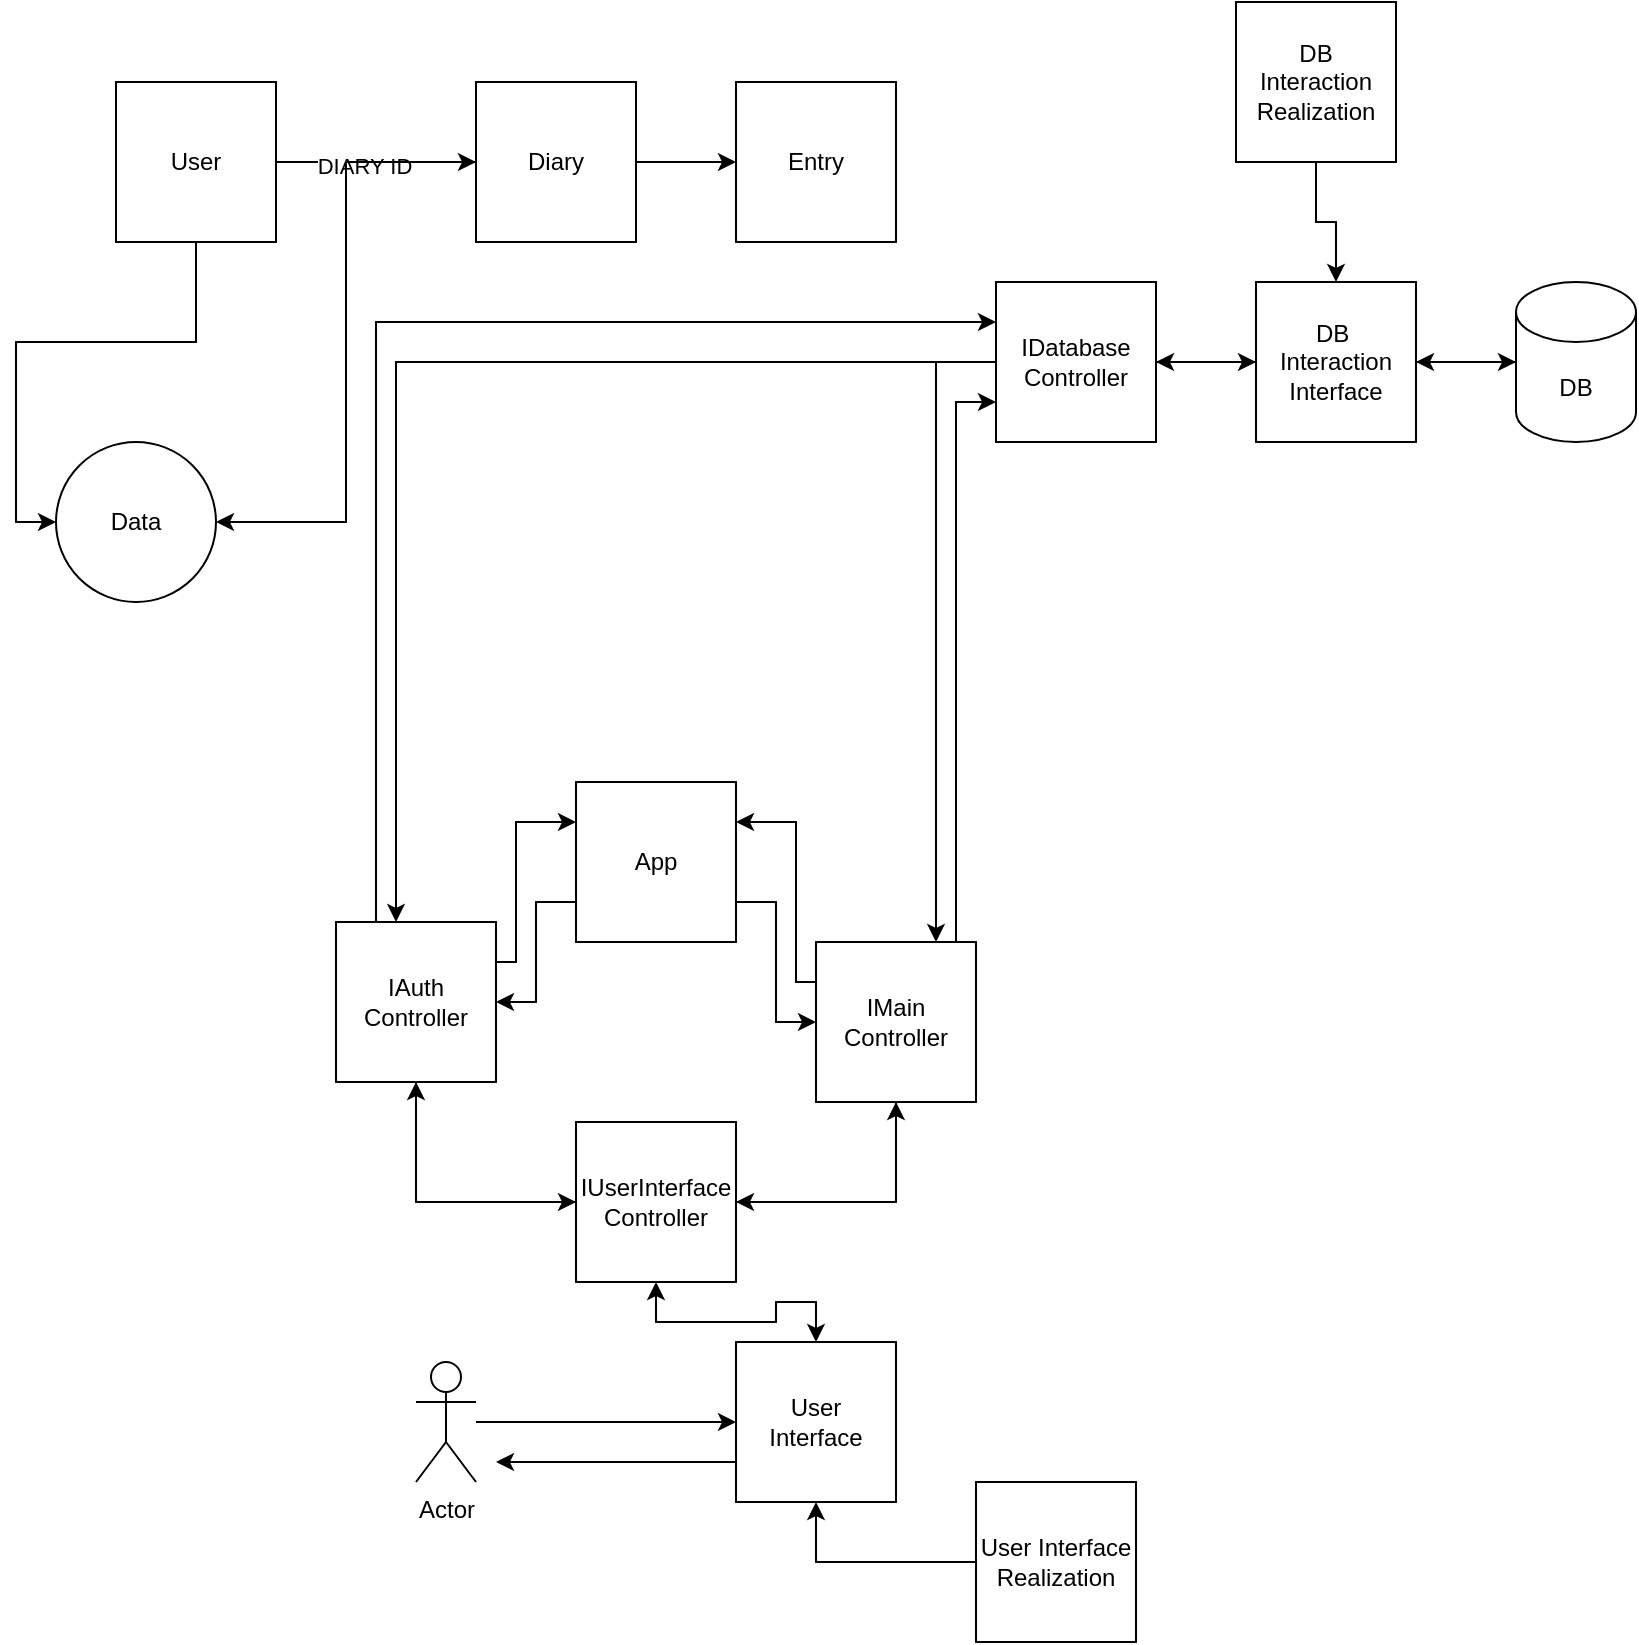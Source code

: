 <mxfile version="26.2.15" pages="5">
  <diagram name="Страница — 1" id="z1r6vRP1j930XpXoO6Ej">
    <mxGraphModel dx="1600" dy="503" grid="1" gridSize="10" guides="1" tooltips="1" connect="1" arrows="1" fold="1" page="1" pageScale="1" pageWidth="827" pageHeight="1169" background="none" math="0" shadow="0">
      <root>
        <mxCell id="0" />
        <mxCell id="1" parent="0" />
        <mxCell id="lSE5mExSeNMDl4p-Yw-g-20" style="edgeStyle=orthogonalEdgeStyle;rounded=0;orthogonalLoop=1;jettySize=auto;html=1;exitX=1;exitY=0.5;exitDx=0;exitDy=0;entryX=0;entryY=0.5;entryDx=0;entryDy=0;" parent="1" source="zYIsdH4syQYcVRtJxL93-1" target="lSE5mExSeNMDl4p-Yw-g-1" edge="1">
          <mxGeometry relative="1" as="geometry" />
        </mxCell>
        <mxCell id="lSE5mExSeNMDl4p-Yw-g-21" value="DIARY ID" style="edgeLabel;html=1;align=center;verticalAlign=middle;resizable=0;points=[];" parent="lSE5mExSeNMDl4p-Yw-g-20" vertex="1" connectable="0">
          <mxGeometry x="-0.13" y="-1" relative="1" as="geometry">
            <mxPoint y="1" as="offset" />
          </mxGeometry>
        </mxCell>
        <mxCell id="lSE5mExSeNMDl4p-Yw-g-24" style="edgeStyle=orthogonalEdgeStyle;rounded=0;orthogonalLoop=1;jettySize=auto;html=1;entryX=0;entryY=0.5;entryDx=0;entryDy=0;exitX=0.5;exitY=1;exitDx=0;exitDy=0;" parent="1" source="zYIsdH4syQYcVRtJxL93-1" target="lSE5mExSeNMDl4p-Yw-g-22" edge="1">
          <mxGeometry relative="1" as="geometry">
            <mxPoint x="100" y="130" as="sourcePoint" />
          </mxGeometry>
        </mxCell>
        <mxCell id="zYIsdH4syQYcVRtJxL93-1" value="User" style="whiteSpace=wrap;html=1;aspect=fixed;" parent="1" vertex="1">
          <mxGeometry x="40" y="40" width="80" height="80" as="geometry" />
        </mxCell>
        <mxCell id="lSE5mExSeNMDl4p-Yw-g-4" style="edgeStyle=orthogonalEdgeStyle;rounded=0;orthogonalLoop=1;jettySize=auto;html=1;entryX=0;entryY=0.5;entryDx=0;entryDy=0;" parent="1" source="lSE5mExSeNMDl4p-Yw-g-1" target="lSE5mExSeNMDl4p-Yw-g-2" edge="1">
          <mxGeometry relative="1" as="geometry" />
        </mxCell>
        <mxCell id="lSE5mExSeNMDl4p-Yw-g-25" style="edgeStyle=orthogonalEdgeStyle;rounded=0;orthogonalLoop=1;jettySize=auto;html=1;entryX=1;entryY=0.5;entryDx=0;entryDy=0;" parent="1" source="lSE5mExSeNMDl4p-Yw-g-1" target="lSE5mExSeNMDl4p-Yw-g-22" edge="1">
          <mxGeometry relative="1" as="geometry" />
        </mxCell>
        <mxCell id="lSE5mExSeNMDl4p-Yw-g-1" value="Diary" style="whiteSpace=wrap;html=1;aspect=fixed;" parent="1" vertex="1">
          <mxGeometry x="220" y="40" width="80" height="80" as="geometry" />
        </mxCell>
        <mxCell id="lSE5mExSeNMDl4p-Yw-g-2" value="Entry" style="whiteSpace=wrap;html=1;aspect=fixed;" parent="1" vertex="1">
          <mxGeometry x="350" y="40" width="80" height="80" as="geometry" />
        </mxCell>
        <mxCell id="lSE5mExSeNMDl4p-Yw-g-6" value="App" style="whiteSpace=wrap;html=1;aspect=fixed;" parent="1" vertex="1">
          <mxGeometry x="270" y="390" width="80" height="80" as="geometry" />
        </mxCell>
        <mxCell id="lSE5mExSeNMDl4p-Yw-g-9" style="edgeStyle=orthogonalEdgeStyle;rounded=0;orthogonalLoop=1;jettySize=auto;html=1;entryX=0;entryY=0.5;entryDx=0;entryDy=0;" parent="1" source="lSE5mExSeNMDl4p-Yw-g-7" target="lSE5mExSeNMDl4p-Yw-g-8" edge="1">
          <mxGeometry relative="1" as="geometry" />
        </mxCell>
        <mxCell id="lSE5mExSeNMDl4p-Yw-g-7" value="Actor" style="shape=umlActor;verticalLabelPosition=bottom;verticalAlign=top;html=1;outlineConnect=0;" parent="1" vertex="1">
          <mxGeometry x="190" y="680" width="30" height="60" as="geometry" />
        </mxCell>
        <mxCell id="lSE5mExSeNMDl4p-Yw-g-14" style="edgeStyle=orthogonalEdgeStyle;rounded=0;orthogonalLoop=1;jettySize=auto;html=1;exitX=0;exitY=0.75;exitDx=0;exitDy=0;" parent="1" source="lSE5mExSeNMDl4p-Yw-g-8" edge="1">
          <mxGeometry relative="1" as="geometry">
            <mxPoint x="230" y="730" as="targetPoint" />
          </mxGeometry>
        </mxCell>
        <mxCell id="lSE5mExSeNMDl4p-Yw-g-8" value="User&lt;div&gt;Interface&lt;/div&gt;" style="whiteSpace=wrap;html=1;aspect=fixed;" parent="1" vertex="1">
          <mxGeometry x="350" y="670" width="80" height="80" as="geometry" />
        </mxCell>
        <mxCell id="W5Z1fbaDE1aw0kc6kPPc-9" value="" style="edgeStyle=orthogonalEdgeStyle;rounded=0;orthogonalLoop=1;jettySize=auto;html=1;" parent="1" source="lSE5mExSeNMDl4p-Yw-g-10" target="W5Z1fbaDE1aw0kc6kPPc-1" edge="1">
          <mxGeometry relative="1" as="geometry" />
        </mxCell>
        <mxCell id="lSE5mExSeNMDl4p-Yw-g-10" value="DB" style="shape=cylinder3;whiteSpace=wrap;html=1;boundedLbl=1;backgroundOutline=1;size=15;" parent="1" vertex="1">
          <mxGeometry x="740" y="140" width="60" height="80" as="geometry" />
        </mxCell>
        <mxCell id="QW94PPXgsl6Kzke8XjY0-5" style="edgeStyle=orthogonalEdgeStyle;rounded=0;orthogonalLoop=1;jettySize=auto;html=1;" parent="1" source="lSE5mExSeNMDl4p-Yw-g-11" target="QW94PPXgsl6Kzke8XjY0-2" edge="1">
          <mxGeometry relative="1" as="geometry">
            <Array as="points">
              <mxPoint x="180" y="180" />
            </Array>
          </mxGeometry>
        </mxCell>
        <mxCell id="QW94PPXgsl6Kzke8XjY0-6" style="edgeStyle=orthogonalEdgeStyle;rounded=0;orthogonalLoop=1;jettySize=auto;html=1;" parent="1" source="lSE5mExSeNMDl4p-Yw-g-11" target="QW94PPXgsl6Kzke8XjY0-1" edge="1">
          <mxGeometry relative="1" as="geometry">
            <Array as="points">
              <mxPoint x="450" y="180" />
            </Array>
          </mxGeometry>
        </mxCell>
        <mxCell id="W5Z1fbaDE1aw0kc6kPPc-3" value="" style="edgeStyle=orthogonalEdgeStyle;rounded=0;orthogonalLoop=1;jettySize=auto;html=1;" parent="1" source="lSE5mExSeNMDl4p-Yw-g-11" target="W5Z1fbaDE1aw0kc6kPPc-1" edge="1">
          <mxGeometry relative="1" as="geometry" />
        </mxCell>
        <mxCell id="lSE5mExSeNMDl4p-Yw-g-11" value="IDatabase&lt;div&gt;Controller&lt;/div&gt;" style="whiteSpace=wrap;html=1;aspect=fixed;" parent="1" vertex="1">
          <mxGeometry x="480" y="140" width="80" height="80" as="geometry" />
        </mxCell>
        <mxCell id="lSE5mExSeNMDl4p-Yw-g-18" style="edgeStyle=orthogonalEdgeStyle;rounded=0;orthogonalLoop=1;jettySize=auto;html=1;" parent="1" source="lSE5mExSeNMDl4p-Yw-g-15" target="W5Z1fbaDE1aw0kc6kPPc-1" edge="1">
          <mxGeometry relative="1" as="geometry" />
        </mxCell>
        <mxCell id="lSE5mExSeNMDl4p-Yw-g-15" value="DB&lt;div&gt;Interaction&lt;br&gt;Realization&lt;/div&gt;" style="whiteSpace=wrap;html=1;aspect=fixed;" parent="1" vertex="1">
          <mxGeometry x="600" width="80" height="80" as="geometry" />
        </mxCell>
        <mxCell id="lSE5mExSeNMDl4p-Yw-g-17" style="edgeStyle=orthogonalEdgeStyle;rounded=0;orthogonalLoop=1;jettySize=auto;html=1;entryX=0.5;entryY=1;entryDx=0;entryDy=0;" parent="1" source="lSE5mExSeNMDl4p-Yw-g-16" target="lSE5mExSeNMDl4p-Yw-g-8" edge="1">
          <mxGeometry relative="1" as="geometry" />
        </mxCell>
        <mxCell id="lSE5mExSeNMDl4p-Yw-g-16" value="User Interface Realization" style="whiteSpace=wrap;html=1;aspect=fixed;" parent="1" vertex="1">
          <mxGeometry x="470" y="740" width="80" height="80" as="geometry" />
        </mxCell>
        <mxCell id="lSE5mExSeNMDl4p-Yw-g-22" value="Data" style="ellipse;whiteSpace=wrap;html=1;aspect=fixed;" parent="1" vertex="1">
          <mxGeometry x="10" y="220" width="80" height="80" as="geometry" />
        </mxCell>
        <mxCell id="QW94PPXgsl6Kzke8XjY0-3" style="edgeStyle=orthogonalEdgeStyle;rounded=0;orthogonalLoop=1;jettySize=auto;html=1;" parent="1" source="QW94PPXgsl6Kzke8XjY0-1" target="lSE5mExSeNMDl4p-Yw-g-11" edge="1">
          <mxGeometry relative="1" as="geometry">
            <Array as="points">
              <mxPoint x="460" y="200" />
            </Array>
          </mxGeometry>
        </mxCell>
        <mxCell id="uL9DYC248e5tSGVO9qfN-7" style="edgeStyle=orthogonalEdgeStyle;rounded=0;orthogonalLoop=1;jettySize=auto;html=1;exitX=0;exitY=0.25;exitDx=0;exitDy=0;entryX=1;entryY=0.25;entryDx=0;entryDy=0;" parent="1" source="QW94PPXgsl6Kzke8XjY0-1" target="lSE5mExSeNMDl4p-Yw-g-6" edge="1">
          <mxGeometry relative="1" as="geometry">
            <Array as="points">
              <mxPoint x="380" y="490" />
              <mxPoint x="380" y="410" />
            </Array>
          </mxGeometry>
        </mxCell>
        <mxCell id="W5Z1fbaDE1aw0kc6kPPc-12" style="edgeStyle=orthogonalEdgeStyle;rounded=0;orthogonalLoop=1;jettySize=auto;html=1;exitX=0.5;exitY=1;exitDx=0;exitDy=0;entryX=1;entryY=0.5;entryDx=0;entryDy=0;" parent="1" source="QW94PPXgsl6Kzke8XjY0-1" target="uL9DYC248e5tSGVO9qfN-1" edge="1">
          <mxGeometry relative="1" as="geometry" />
        </mxCell>
        <mxCell id="QW94PPXgsl6Kzke8XjY0-1" value="IMain Controller" style="whiteSpace=wrap;html=1;aspect=fixed;" parent="1" vertex="1">
          <mxGeometry x="390" y="470" width="80" height="80" as="geometry" />
        </mxCell>
        <mxCell id="QW94PPXgsl6Kzke8XjY0-4" style="edgeStyle=orthogonalEdgeStyle;rounded=0;orthogonalLoop=1;jettySize=auto;html=1;" parent="1" source="QW94PPXgsl6Kzke8XjY0-2" target="lSE5mExSeNMDl4p-Yw-g-11" edge="1">
          <mxGeometry relative="1" as="geometry">
            <Array as="points">
              <mxPoint x="170" y="160" />
            </Array>
          </mxGeometry>
        </mxCell>
        <mxCell id="QW94PPXgsl6Kzke8XjY0-12" style="edgeStyle=orthogonalEdgeStyle;rounded=0;orthogonalLoop=1;jettySize=auto;html=1;exitX=1;exitY=0.25;exitDx=0;exitDy=0;entryX=0;entryY=0.25;entryDx=0;entryDy=0;" parent="1" source="QW94PPXgsl6Kzke8XjY0-2" target="lSE5mExSeNMDl4p-Yw-g-6" edge="1">
          <mxGeometry relative="1" as="geometry">
            <Array as="points">
              <mxPoint x="240" y="480" />
              <mxPoint x="240" y="410" />
            </Array>
          </mxGeometry>
        </mxCell>
        <mxCell id="W5Z1fbaDE1aw0kc6kPPc-11" style="edgeStyle=orthogonalEdgeStyle;rounded=0;orthogonalLoop=1;jettySize=auto;html=1;exitX=0.5;exitY=1;exitDx=0;exitDy=0;entryX=0;entryY=0.5;entryDx=0;entryDy=0;" parent="1" source="QW94PPXgsl6Kzke8XjY0-2" target="uL9DYC248e5tSGVO9qfN-1" edge="1">
          <mxGeometry relative="1" as="geometry" />
        </mxCell>
        <mxCell id="QW94PPXgsl6Kzke8XjY0-2" value="IAuth Controller" style="whiteSpace=wrap;html=1;aspect=fixed;" parent="1" vertex="1">
          <mxGeometry x="150" y="460" width="80" height="80" as="geometry" />
        </mxCell>
        <mxCell id="QW94PPXgsl6Kzke8XjY0-15" style="edgeStyle=orthogonalEdgeStyle;rounded=0;orthogonalLoop=1;jettySize=auto;html=1;exitX=0;exitY=0.75;exitDx=0;exitDy=0;entryX=1;entryY=0.5;entryDx=0;entryDy=0;" parent="1" source="lSE5mExSeNMDl4p-Yw-g-6" target="QW94PPXgsl6Kzke8XjY0-2" edge="1">
          <mxGeometry relative="1" as="geometry" />
        </mxCell>
        <mxCell id="QW94PPXgsl6Kzke8XjY0-17" style="edgeStyle=orthogonalEdgeStyle;rounded=0;orthogonalLoop=1;jettySize=auto;html=1;exitX=1;exitY=0.75;exitDx=0;exitDy=0;entryX=0;entryY=0.5;entryDx=0;entryDy=0;" parent="1" source="lSE5mExSeNMDl4p-Yw-g-6" target="QW94PPXgsl6Kzke8XjY0-1" edge="1">
          <mxGeometry relative="1" as="geometry" />
        </mxCell>
        <mxCell id="W5Z1fbaDE1aw0kc6kPPc-13" style="edgeStyle=orthogonalEdgeStyle;rounded=0;orthogonalLoop=1;jettySize=auto;html=1;exitX=0;exitY=0.5;exitDx=0;exitDy=0;entryX=0.5;entryY=1;entryDx=0;entryDy=0;" parent="1" source="uL9DYC248e5tSGVO9qfN-1" target="QW94PPXgsl6Kzke8XjY0-2" edge="1">
          <mxGeometry relative="1" as="geometry" />
        </mxCell>
        <mxCell id="W5Z1fbaDE1aw0kc6kPPc-14" style="edgeStyle=orthogonalEdgeStyle;rounded=0;orthogonalLoop=1;jettySize=auto;html=1;exitX=1;exitY=0.5;exitDx=0;exitDy=0;entryX=0.5;entryY=1;entryDx=0;entryDy=0;" parent="1" source="uL9DYC248e5tSGVO9qfN-1" target="QW94PPXgsl6Kzke8XjY0-1" edge="1">
          <mxGeometry relative="1" as="geometry" />
        </mxCell>
        <mxCell id="W5Z1fbaDE1aw0kc6kPPc-17" style="edgeStyle=orthogonalEdgeStyle;rounded=0;orthogonalLoop=1;jettySize=auto;html=1;exitX=0.5;exitY=1;exitDx=0;exitDy=0;entryX=0.5;entryY=0;entryDx=0;entryDy=0;startArrow=classic;startFill=1;" parent="1" source="uL9DYC248e5tSGVO9qfN-1" target="lSE5mExSeNMDl4p-Yw-g-8" edge="1">
          <mxGeometry relative="1" as="geometry" />
        </mxCell>
        <mxCell id="uL9DYC248e5tSGVO9qfN-1" value="IUserInterface&lt;div&gt;Controller&lt;/div&gt;" style="whiteSpace=wrap;html=1;aspect=fixed;" parent="1" vertex="1">
          <mxGeometry x="270" y="560" width="80" height="80" as="geometry" />
        </mxCell>
        <mxCell id="W5Z1fbaDE1aw0kc6kPPc-2" value="" style="edgeStyle=orthogonalEdgeStyle;rounded=0;orthogonalLoop=1;jettySize=auto;html=1;" parent="1" source="W5Z1fbaDE1aw0kc6kPPc-1" target="lSE5mExSeNMDl4p-Yw-g-11" edge="1">
          <mxGeometry relative="1" as="geometry" />
        </mxCell>
        <mxCell id="W5Z1fbaDE1aw0kc6kPPc-7" value="" style="edgeStyle=orthogonalEdgeStyle;rounded=0;orthogonalLoop=1;jettySize=auto;html=1;" parent="1" source="W5Z1fbaDE1aw0kc6kPPc-1" target="lSE5mExSeNMDl4p-Yw-g-10" edge="1">
          <mxGeometry relative="1" as="geometry">
            <Array as="points">
              <mxPoint x="720" y="180" />
              <mxPoint x="720" y="180" />
            </Array>
          </mxGeometry>
        </mxCell>
        <mxCell id="W5Z1fbaDE1aw0kc6kPPc-1" value="DB&amp;nbsp;&lt;div&gt;Interaction&lt;br&gt;Interface&lt;/div&gt;" style="whiteSpace=wrap;html=1;aspect=fixed;" parent="1" vertex="1">
          <mxGeometry x="610" y="140" width="80" height="80" as="geometry" />
        </mxCell>
      </root>
    </mxGraphModel>
  </diagram>
  <diagram id="sEssbHwlbgJHX8Evl6nH" name="Страница — 2">
    <mxGraphModel dx="705" dy="457" grid="1" gridSize="10" guides="1" tooltips="1" connect="1" arrows="1" fold="1" page="1" pageScale="1" pageWidth="827" pageHeight="1169" math="0" shadow="0">
      <root>
        <mxCell id="0" />
        <mxCell id="1" parent="0" />
        <mxCell id="HCyedAm7QRp5QqnXwtZA-12" style="edgeStyle=orthogonalEdgeStyle;rounded=0;orthogonalLoop=1;jettySize=auto;html=1;entryX=0.75;entryY=0;entryDx=0;entryDy=0;" parent="1" source="HCyedAm7QRp5QqnXwtZA-2" target="HCyedAm7QRp5QqnXwtZA-3" edge="1">
          <mxGeometry relative="1" as="geometry" />
        </mxCell>
        <mxCell id="HCyedAm7QRp5QqnXwtZA-2" value="DB" style="shape=cylinder3;whiteSpace=wrap;html=1;boundedLbl=1;backgroundOutline=1;size=15;" parent="1" vertex="1">
          <mxGeometry x="240" y="10" width="60" height="80" as="geometry" />
        </mxCell>
        <mxCell id="S-qYhKc-CwWBHnrpPGf1-1" style="edgeStyle=orthogonalEdgeStyle;rounded=0;orthogonalLoop=1;jettySize=auto;html=1;entryX=0.5;entryY=0;entryDx=0;entryDy=0;exitX=1.006;exitY=0.613;exitDx=0;exitDy=0;exitPerimeter=0;" edge="1" parent="1" source="HCyedAm7QRp5QqnXwtZA-3" target="HCyedAm7QRp5QqnXwtZA-13">
          <mxGeometry relative="1" as="geometry" />
        </mxCell>
        <mxCell id="1Zyh3FIZRMYBIETgBJdd-2" style="edgeStyle=orthogonalEdgeStyle;rounded=0;orthogonalLoop=1;jettySize=auto;html=1;entryX=0.5;entryY=0;entryDx=0;entryDy=0;" edge="1" parent="1" source="HCyedAm7QRp5QqnXwtZA-3" target="S-qYhKc-CwWBHnrpPGf1-2">
          <mxGeometry relative="1" as="geometry" />
        </mxCell>
        <mxCell id="HCyedAm7QRp5QqnXwtZA-3" value="DB&amp;nbsp;&lt;div&gt;Interaction&lt;br&gt;Interface&lt;/div&gt;" style="whiteSpace=wrap;html=1;aspect=fixed;" parent="1" vertex="1">
          <mxGeometry x="230" y="160" width="80" height="80" as="geometry" />
        </mxCell>
        <mxCell id="HCyedAm7QRp5QqnXwtZA-4" style="edgeStyle=orthogonalEdgeStyle;rounded=0;orthogonalLoop=1;jettySize=auto;html=1;entryX=0;entryY=0;entryDx=0;entryDy=27.5;entryPerimeter=0;" parent="1" source="HCyedAm7QRp5QqnXwtZA-3" target="HCyedAm7QRp5QqnXwtZA-2" edge="1">
          <mxGeometry relative="1" as="geometry">
            <Array as="points">
              <mxPoint x="240" y="125" />
              <mxPoint x="210" y="125" />
              <mxPoint x="210" y="38" />
            </Array>
          </mxGeometry>
        </mxCell>
        <mxCell id="HCyedAm7QRp5QqnXwtZA-8" value="Save(User user, Diary diary);" style="rounded=0;whiteSpace=wrap;html=1;" parent="1" vertex="1">
          <mxGeometry x="10" y="290" width="120" height="60" as="geometry" />
        </mxCell>
        <mxCell id="HCyedAm7QRp5QqnXwtZA-9" value="Save(Diary diary);" style="rounded=0;whiteSpace=wrap;html=1;" parent="1" vertex="1">
          <mxGeometry x="140" y="290" width="120" height="60" as="geometry" />
        </mxCell>
        <mxCell id="HCyedAm7QRp5QqnXwtZA-10" style="edgeStyle=orthogonalEdgeStyle;rounded=0;orthogonalLoop=1;jettySize=auto;html=1;entryX=0.405;entryY=0.031;entryDx=0;entryDy=0;entryPerimeter=0;" parent="1" source="HCyedAm7QRp5QqnXwtZA-3" target="HCyedAm7QRp5QqnXwtZA-8" edge="1">
          <mxGeometry relative="1" as="geometry" />
        </mxCell>
        <mxCell id="HCyedAm7QRp5QqnXwtZA-11" style="edgeStyle=orthogonalEdgeStyle;rounded=0;orthogonalLoop=1;jettySize=auto;html=1;entryX=0.422;entryY=0.044;entryDx=0;entryDy=0;entryPerimeter=0;" parent="1" source="HCyedAm7QRp5QqnXwtZA-3" target="HCyedAm7QRp5QqnXwtZA-9" edge="1">
          <mxGeometry relative="1" as="geometry">
            <Array as="points">
              <mxPoint x="220" y="200" />
              <mxPoint x="220" y="265" />
              <mxPoint x="191" y="265" />
            </Array>
          </mxGeometry>
        </mxCell>
        <mxCell id="HCyedAm7QRp5QqnXwtZA-13" value="TryLoadUser(string login);" style="rounded=0;whiteSpace=wrap;html=1;" parent="1" vertex="1">
          <mxGeometry x="300" y="290" width="120" height="60" as="geometry" />
        </mxCell>
        <mxCell id="S-qYhKc-CwWBHnrpPGf1-2" value="TryLoadDiary(int Id);" style="rounded=0;whiteSpace=wrap;html=1;" vertex="1" parent="1">
          <mxGeometry x="470" y="290" width="120" height="60" as="geometry" />
        </mxCell>
        <mxCell id="1Zyh3FIZRMYBIETgBJdd-1" value="DB info" style="rhombus;whiteSpace=wrap;html=1;" vertex="1" parent="1">
          <mxGeometry x="390" y="50" width="80" height="80" as="geometry" />
        </mxCell>
      </root>
    </mxGraphModel>
  </diagram>
  <diagram id="liVZ3g5b2LHS5QET6rYU" name="Страница — 3">
    <mxGraphModel dx="1344" dy="335" grid="1" gridSize="10" guides="1" tooltips="1" connect="1" arrows="1" fold="1" page="1" pageScale="1" pageWidth="827" pageHeight="1169" math="0" shadow="0">
      <root>
        <mxCell id="0" />
        <mxCell id="1" parent="0" />
        <mxCell id="bHW5ps8ldC-G8NDcM_M1-2" value="User Interaction&lt;div&gt;Interface&lt;/div&gt;" style="whiteSpace=wrap;html=1;aspect=fixed;" parent="1" vertex="1">
          <mxGeometry x="280" y="170" width="80" height="80" as="geometry" />
        </mxCell>
        <mxCell id="bHW5ps8ldC-G8NDcM_M1-8" style="edgeStyle=orthogonalEdgeStyle;rounded=0;orthogonalLoop=1;jettySize=auto;html=1;entryX=0.5;entryY=0;entryDx=0;entryDy=0;" parent="1" source="bHW5ps8ldC-G8NDcM_M1-5" target="DbiIYYR9RFY9QrXzw_fp-29" edge="1">
          <mxGeometry relative="1" as="geometry">
            <mxPoint x="-60" y="680" as="targetPoint" />
          </mxGeometry>
        </mxCell>
        <mxCell id="bHW5ps8ldC-G8NDcM_M1-5" value="Registration" style="rounded=0;whiteSpace=wrap;html=1;" parent="1" vertex="1">
          <mxGeometry x="-130" y="480" width="120" height="60" as="geometry" />
        </mxCell>
        <mxCell id="bHW5ps8ldC-G8NDcM_M1-17" style="edgeStyle=orthogonalEdgeStyle;rounded=0;orthogonalLoop=1;jettySize=auto;html=1;" parent="1" target="bHW5ps8ldC-G8NDcM_M1-9" edge="1">
          <mxGeometry relative="1" as="geometry">
            <mxPoint x="-60" y="740" as="sourcePoint" />
          </mxGeometry>
        </mxCell>
        <mxCell id="bHW5ps8ldC-G8NDcM_M1-27" style="edgeStyle=orthogonalEdgeStyle;rounded=0;orthogonalLoop=1;jettySize=auto;html=1;entryX=0.474;entryY=0.929;entryDx=0;entryDy=0;entryPerimeter=0;" parent="1" source="bHW5ps8ldC-G8NDcM_M1-9" target="DbiIYYR9RFY9QrXzw_fp-14" edge="1">
          <mxGeometry relative="1" as="geometry">
            <mxPoint x="-220" y="810" as="targetPoint" />
            <Array as="points">
              <mxPoint x="-125" y="830" />
              <mxPoint x="-125" y="870" />
              <mxPoint x="-213" y="870" />
            </Array>
          </mxGeometry>
        </mxCell>
        <mxCell id="bHW5ps8ldC-G8NDcM_M1-28" value="YES" style="edgeLabel;html=1;align=center;verticalAlign=middle;resizable=0;points=[];" parent="bHW5ps8ldC-G8NDcM_M1-27" vertex="1" connectable="0">
          <mxGeometry x="-0.203" y="3" relative="1" as="geometry">
            <mxPoint as="offset" />
          </mxGeometry>
        </mxCell>
        <mxCell id="bHW5ps8ldC-G8NDcM_M1-9" value="login exist?" style="rhombus;whiteSpace=wrap;html=1;" parent="1" vertex="1">
          <mxGeometry x="-100" y="790" width="80" height="80" as="geometry" />
        </mxCell>
        <mxCell id="bHW5ps8ldC-G8NDcM_M1-12" style="edgeStyle=orthogonalEdgeStyle;rounded=0;orthogonalLoop=1;jettySize=auto;html=1;entryX=0;entryY=0;entryDx=0;entryDy=25;exitX=0.5;exitY=0;exitDx=0;exitDy=0;exitPerimeter=0;entryPerimeter=0;" parent="1" source="DbiIYYR9RFY9QrXzw_fp-14" target="DbiIYYR9RFY9QrXzw_fp-10" edge="1">
          <mxGeometry relative="1" as="geometry">
            <mxPoint x="-220" y="750" as="sourcePoint" />
          </mxGeometry>
        </mxCell>
        <mxCell id="bHW5ps8ldC-G8NDcM_M1-18" value="Save(User)" style="rounded=0;whiteSpace=wrap;html=1;" parent="1" vertex="1">
          <mxGeometry x="-120" y="1120" width="120" height="60" as="geometry" />
        </mxCell>
        <mxCell id="DbiIYYR9RFY9QrXzw_fp-33" value="" style="edgeStyle=orthogonalEdgeStyle;rounded=0;orthogonalLoop=1;jettySize=auto;html=1;" parent="1" source="bHW5ps8ldC-G8NDcM_M1-22" target="DbiIYYR9RFY9QrXzw_fp-11" edge="1">
          <mxGeometry relative="1" as="geometry" />
        </mxCell>
        <mxCell id="bHW5ps8ldC-G8NDcM_M1-22" value="Login" style="rounded=0;whiteSpace=wrap;html=1;" parent="1" vertex="1">
          <mxGeometry x="250" y="500" width="120" height="60" as="geometry" />
        </mxCell>
        <mxCell id="bHW5ps8ldC-G8NDcM_M1-38" style="edgeStyle=orthogonalEdgeStyle;rounded=0;orthogonalLoop=1;jettySize=auto;html=1;entryX=0;entryY=0;entryDx=60;entryDy=80;entryPerimeter=0;" parent="1" source="bHW5ps8ldC-G8NDcM_M1-30" target="DbiIYYR9RFY9QrXzw_fp-15" edge="1">
          <mxGeometry relative="1" as="geometry">
            <mxPoint x="420" y="790" as="targetPoint" />
          </mxGeometry>
        </mxCell>
        <mxCell id="bHW5ps8ldC-G8NDcM_M1-40" value="NO" style="edgeLabel;html=1;align=center;verticalAlign=middle;resizable=0;points=[];" parent="bHW5ps8ldC-G8NDcM_M1-38" vertex="1" connectable="0">
          <mxGeometry x="-0.299" y="-2" relative="1" as="geometry">
            <mxPoint as="offset" />
          </mxGeometry>
        </mxCell>
        <mxCell id="DbiIYYR9RFY9QrXzw_fp-44" value="" style="edgeStyle=orthogonalEdgeStyle;rounded=0;orthogonalLoop=1;jettySize=auto;html=1;" parent="1" source="bHW5ps8ldC-G8NDcM_M1-30" target="DbiIYYR9RFY9QrXzw_fp-20" edge="1">
          <mxGeometry relative="1" as="geometry">
            <Array as="points">
              <mxPoint x="270" y="890" />
              <mxPoint x="400" y="890" />
            </Array>
          </mxGeometry>
        </mxCell>
        <mxCell id="DbiIYYR9RFY9QrXzw_fp-46" value="YES" style="edgeLabel;html=1;align=center;verticalAlign=middle;resizable=0;points=[];" parent="DbiIYYR9RFY9QrXzw_fp-44" vertex="1" connectable="0">
          <mxGeometry x="-0.41" relative="1" as="geometry">
            <mxPoint as="offset" />
          </mxGeometry>
        </mxCell>
        <mxCell id="bHW5ps8ldC-G8NDcM_M1-30" value="login exist?" style="rhombus;whiteSpace=wrap;html=1;" parent="1" vertex="1">
          <mxGeometry x="230" y="790" width="80" height="80" as="geometry" />
        </mxCell>
        <mxCell id="bHW5ps8ldC-G8NDcM_M1-39" style="edgeStyle=orthogonalEdgeStyle;rounded=0;orthogonalLoop=1;jettySize=auto;html=1;entryX=0;entryY=0;entryDx=120.0;entryDy=25;exitX=0.022;exitY=0.495;exitDx=0;exitDy=0;exitPerimeter=0;entryPerimeter=0;" parent="1" source="DbiIYYR9RFY9QrXzw_fp-15" target="DbiIYYR9RFY9QrXzw_fp-11" edge="1">
          <mxGeometry relative="1" as="geometry">
            <mxPoint x="360" y="760.048" as="sourcePoint" />
          </mxGeometry>
        </mxCell>
        <mxCell id="bHW5ps8ldC-G8NDcM_M1-45" style="edgeStyle=orthogonalEdgeStyle;rounded=0;orthogonalLoop=1;jettySize=auto;html=1;entryX=0;entryY=0;entryDx=60;entryDy=80;entryPerimeter=0;" parent="1" source="bHW5ps8ldC-G8NDcM_M1-41" target="DbiIYYR9RFY9QrXzw_fp-21" edge="1">
          <mxGeometry relative="1" as="geometry">
            <mxPoint x="560" y="1180" as="targetPoint" />
          </mxGeometry>
        </mxCell>
        <mxCell id="bHW5ps8ldC-G8NDcM_M1-46" value="NO" style="edgeLabel;html=1;align=center;verticalAlign=middle;resizable=0;points=[];" parent="bHW5ps8ldC-G8NDcM_M1-45" vertex="1" connectable="0">
          <mxGeometry x="-0.443" relative="1" as="geometry">
            <mxPoint as="offset" />
          </mxGeometry>
        </mxCell>
        <mxCell id="bHW5ps8ldC-G8NDcM_M1-48" style="edgeStyle=orthogonalEdgeStyle;rounded=0;orthogonalLoop=1;jettySize=auto;html=1;entryX=0.5;entryY=0;entryDx=0;entryDy=0;" parent="1" source="bHW5ps8ldC-G8NDcM_M1-41" target="H76CbdqIO5qQEprUSBtJ-1" edge="1">
          <mxGeometry relative="1" as="geometry">
            <mxPoint x="100" y="1180" as="targetPoint" />
          </mxGeometry>
        </mxCell>
        <mxCell id="bHW5ps8ldC-G8NDcM_M1-49" value="YES" style="edgeLabel;html=1;align=center;verticalAlign=middle;resizable=0;points=[];" parent="bHW5ps8ldC-G8NDcM_M1-48" vertex="1" connectable="0">
          <mxGeometry x="-0.181" y="2" relative="1" as="geometry">
            <mxPoint as="offset" />
          </mxGeometry>
        </mxCell>
        <mxCell id="bHW5ps8ldC-G8NDcM_M1-41" value="correct?" style="rhombus;whiteSpace=wrap;html=1;" parent="1" vertex="1">
          <mxGeometry x="360" y="1180" width="80" height="80" as="geometry" />
        </mxCell>
        <mxCell id="bHW5ps8ldC-G8NDcM_M1-44" style="edgeStyle=orthogonalEdgeStyle;rounded=0;orthogonalLoop=1;jettySize=auto;html=1;entryX=0;entryY=0;entryDx=120.0;entryDy=25;exitX=0;exitY=0;exitDx=0;exitDy=25;exitPerimeter=0;entryPerimeter=0;" parent="1" source="DbiIYYR9RFY9QrXzw_fp-21" target="DbiIYYR9RFY9QrXzw_fp-20" edge="1">
          <mxGeometry relative="1" as="geometry">
            <mxPoint x="500" y="1150.053" as="sourcePoint" />
          </mxGeometry>
        </mxCell>
        <mxCell id="bHW5ps8ldC-G8NDcM_M1-63" value="" style="edgeStyle=orthogonalEdgeStyle;rounded=0;orthogonalLoop=1;jettySize=auto;html=1;entryX=0;entryY=0;entryDx=0;entryDy=25;entryPerimeter=0;" parent="1" source="bHW5ps8ldC-G8NDcM_M1-56" target="DbiIYYR9RFY9QrXzw_fp-27" edge="1">
          <mxGeometry relative="1" as="geometry">
            <mxPoint x="430" y="1646.46" as="targetPoint" />
          </mxGeometry>
        </mxCell>
        <mxCell id="DbiIYYR9RFY9QrXzw_fp-28" value="DATA" style="edgeLabel;html=1;align=center;verticalAlign=middle;resizable=0;points=[];" parent="bHW5ps8ldC-G8NDcM_M1-63" vertex="1" connectable="0">
          <mxGeometry x="-0.417" y="-3" relative="1" as="geometry">
            <mxPoint as="offset" />
          </mxGeometry>
        </mxCell>
        <mxCell id="bHW5ps8ldC-G8NDcM_M1-69" value="" style="edgeStyle=orthogonalEdgeStyle;rounded=0;orthogonalLoop=1;jettySize=auto;html=1;" parent="1" source="bHW5ps8ldC-G8NDcM_M1-56" target="bHW5ps8ldC-G8NDcM_M1-68" edge="1">
          <mxGeometry relative="1" as="geometry" />
        </mxCell>
        <mxCell id="bHW5ps8ldC-G8NDcM_M1-56" value="quit or data" style="rhombus;whiteSpace=wrap;html=1;rounded=0;" parent="1" vertex="1">
          <mxGeometry x="180" y="1626.46" width="80" height="80" as="geometry" />
        </mxCell>
        <mxCell id="bHW5ps8ldC-G8NDcM_M1-60" style="edgeStyle=orthogonalEdgeStyle;rounded=0;orthogonalLoop=1;jettySize=auto;html=1;exitX=0;exitY=0.5;exitDx=0;exitDy=0;entryX=0.5;entryY=0;entryDx=0;entryDy=0;entryPerimeter=0;" parent="1" source="bHW5ps8ldC-G8NDcM_M1-56" target="DbiIYYR9RFY9QrXzw_fp-1" edge="1">
          <mxGeometry relative="1" as="geometry">
            <mxPoint x="-60" y="1686.46" as="sourcePoint" />
            <mxPoint x="130" y="340" as="targetPoint" />
            <Array as="points">
              <mxPoint x="-170" y="1667" />
              <mxPoint x="-170" y="1420" />
              <mxPoint x="-610" y="1420" />
              <mxPoint x="-610" y="290" />
              <mxPoint x="120" y="290" />
            </Array>
          </mxGeometry>
        </mxCell>
        <mxCell id="bHW5ps8ldC-G8NDcM_M1-61" value="QUIT" style="edgeLabel;html=1;align=center;verticalAlign=middle;resizable=0;points=[];" parent="bHW5ps8ldC-G8NDcM_M1-60" vertex="1" connectable="0">
          <mxGeometry x="-0.915" y="-4" relative="1" as="geometry">
            <mxPoint as="offset" />
          </mxGeometry>
        </mxCell>
        <mxCell id="bHW5ps8ldC-G8NDcM_M1-66" value="" style="edgeStyle=orthogonalEdgeStyle;rounded=0;orthogonalLoop=1;jettySize=auto;html=1;exitX=0;exitY=0;exitDx=120;exitDy=25;exitPerimeter=0;" parent="1" source="DbiIYYR9RFY9QrXzw_fp-27" target="bHW5ps8ldC-G8NDcM_M1-65" edge="1">
          <mxGeometry relative="1" as="geometry">
            <mxPoint x="550" y="1646.46" as="sourcePoint" />
          </mxGeometry>
        </mxCell>
        <mxCell id="bHW5ps8ldC-G8NDcM_M1-65" value="enter anything?" style="rhombus;whiteSpace=wrap;html=1;rounded=0;" parent="1" vertex="1">
          <mxGeometry x="650" y="1606.46" width="80" height="80" as="geometry" />
        </mxCell>
        <mxCell id="DbiIYYR9RFY9QrXzw_fp-25" value="" style="edgeStyle=orthogonalEdgeStyle;rounded=0;orthogonalLoop=1;jettySize=auto;html=1;" parent="1" source="bHW5ps8ldC-G8NDcM_M1-68" target="bHW5ps8ldC-G8NDcM_M1-71" edge="1">
          <mxGeometry relative="1" as="geometry" />
        </mxCell>
        <mxCell id="bHW5ps8ldC-G8NDcM_M1-68" value="Save(Diary)" style="whiteSpace=wrap;html=1;rounded=0;" parent="1" vertex="1">
          <mxGeometry x="160" y="1776.46" width="120" height="60" as="geometry" />
        </mxCell>
        <mxCell id="bHW5ps8ldC-G8NDcM_M1-71" value="Entry Saved!" style="shape=callout;whiteSpace=wrap;html=1;perimeter=calloutPerimeter;" parent="1" vertex="1">
          <mxGeometry x="380" y="1730" width="120" height="80" as="geometry" />
        </mxCell>
        <mxCell id="DbiIYYR9RFY9QrXzw_fp-2" value="" style="edgeStyle=orthogonalEdgeStyle;rounded=0;orthogonalLoop=1;jettySize=auto;html=1;entryX=0.5;entryY=0;entryDx=0;entryDy=0;" parent="1" source="bHW5ps8ldC-G8NDcM_M1-18" target="DbiIYYR9RFY9QrXzw_fp-1" edge="1">
          <mxGeometry relative="1" as="geometry">
            <mxPoint x="-120" y="1070" as="sourcePoint" />
            <mxPoint x="120" y="440" as="targetPoint" />
            <Array as="points">
              <mxPoint x="-300" y="1160" />
              <mxPoint x="-300" y="310" />
              <mxPoint x="120" y="310" />
            </Array>
          </mxGeometry>
        </mxCell>
        <mxCell id="DbiIYYR9RFY9QrXzw_fp-3" style="edgeStyle=orthogonalEdgeStyle;rounded=0;orthogonalLoop=1;jettySize=auto;html=1;entryX=0.5;entryY=0;entryDx=0;entryDy=0;" parent="1" source="DbiIYYR9RFY9QrXzw_fp-1" edge="1">
          <mxGeometry relative="1" as="geometry">
            <mxPoint x="110" y="500" as="targetPoint" />
          </mxGeometry>
        </mxCell>
        <mxCell id="DbiIYYR9RFY9QrXzw_fp-1" value="Register or Login?" style="shape=callout;whiteSpace=wrap;html=1;perimeter=calloutPerimeter;" parent="1" vertex="1">
          <mxGeometry x="60" y="350" width="120" height="80" as="geometry" />
        </mxCell>
        <mxCell id="DbiIYYR9RFY9QrXzw_fp-5" value="" style="edgeStyle=orthogonalEdgeStyle;rounded=0;orthogonalLoop=1;jettySize=auto;html=1;" parent="1" source="DbiIYYR9RFY9QrXzw_fp-4" target="bHW5ps8ldC-G8NDcM_M1-22" edge="1">
          <mxGeometry relative="1" as="geometry" />
        </mxCell>
        <mxCell id="DbiIYYR9RFY9QrXzw_fp-9" value="log" style="edgeLabel;html=1;align=center;verticalAlign=middle;resizable=0;points=[];" parent="DbiIYYR9RFY9QrXzw_fp-5" vertex="1" connectable="0">
          <mxGeometry x="-0.389" y="2" relative="1" as="geometry">
            <mxPoint as="offset" />
          </mxGeometry>
        </mxCell>
        <mxCell id="DbiIYYR9RFY9QrXzw_fp-7" value="" style="edgeStyle=orthogonalEdgeStyle;rounded=0;orthogonalLoop=1;jettySize=auto;html=1;" parent="1" source="DbiIYYR9RFY9QrXzw_fp-4" target="bHW5ps8ldC-G8NDcM_M1-5" edge="1">
          <mxGeometry relative="1" as="geometry" />
        </mxCell>
        <mxCell id="DbiIYYR9RFY9QrXzw_fp-8" value="reg" style="edgeLabel;html=1;align=center;verticalAlign=middle;resizable=0;points=[];" parent="DbiIYYR9RFY9QrXzw_fp-7" vertex="1" connectable="0">
          <mxGeometry x="-0.423" y="1" relative="1" as="geometry">
            <mxPoint as="offset" />
          </mxGeometry>
        </mxCell>
        <mxCell id="DbiIYYR9RFY9QrXzw_fp-4" value="Register or Login?" style="rhombus;whiteSpace=wrap;html=1;" parent="1" vertex="1">
          <mxGeometry x="50" y="500" width="110" height="80" as="geometry" />
        </mxCell>
        <mxCell id="DbiIYYR9RFY9QrXzw_fp-10" value="please enter login" style="shape=callout;whiteSpace=wrap;html=1;perimeter=calloutPerimeter;" parent="1" vertex="1">
          <mxGeometry x="-120" y="580" width="120" height="80" as="geometry" />
        </mxCell>
        <mxCell id="DbiIYYR9RFY9QrXzw_fp-36" style="edgeStyle=orthogonalEdgeStyle;rounded=0;orthogonalLoop=1;jettySize=auto;html=1;exitX=0;exitY=0;exitDx=0;exitDy=25;exitPerimeter=0;entryX=0;entryY=0.5;entryDx=0;entryDy=0;" parent="1" source="DbiIYYR9RFY9QrXzw_fp-11" target="DbiIYYR9RFY9QrXzw_fp-32" edge="1">
          <mxGeometry relative="1" as="geometry" />
        </mxCell>
        <mxCell id="DbiIYYR9RFY9QrXzw_fp-11" value="please enter login" style="shape=callout;whiteSpace=wrap;html=1;perimeter=calloutPerimeter;" parent="1" vertex="1">
          <mxGeometry x="260" y="590" width="120" height="80" as="geometry" />
        </mxCell>
        <mxCell id="DbiIYYR9RFY9QrXzw_fp-14" value="login exist!" style="shape=callout;whiteSpace=wrap;html=1;perimeter=calloutPerimeter;" parent="1" vertex="1">
          <mxGeometry x="-270" y="740" width="120" height="80" as="geometry" />
        </mxCell>
        <mxCell id="DbiIYYR9RFY9QrXzw_fp-15" value="no such login!" style="shape=callout;whiteSpace=wrap;html=1;perimeter=calloutPerimeter;" parent="1" vertex="1">
          <mxGeometry x="360" y="720" width="120" height="80" as="geometry" />
        </mxCell>
        <mxCell id="DbiIYYR9RFY9QrXzw_fp-17" value="" style="edgeStyle=orthogonalEdgeStyle;rounded=0;orthogonalLoop=1;jettySize=auto;html=1;exitX=0.5;exitY=1;exitDx=0;exitDy=0;entryX=0.5;entryY=0;entryDx=0;entryDy=0;" parent="1" source="bHW5ps8ldC-G8NDcM_M1-9" target="DbiIYYR9RFY9QrXzw_fp-16" edge="1">
          <mxGeometry relative="1" as="geometry">
            <mxPoint x="-60" y="870" as="sourcePoint" />
            <mxPoint x="-60" y="1020" as="targetPoint" />
          </mxGeometry>
        </mxCell>
        <mxCell id="DbiIYYR9RFY9QrXzw_fp-18" value="NO" style="edgeLabel;html=1;align=center;verticalAlign=middle;resizable=0;points=[];" parent="DbiIYYR9RFY9QrXzw_fp-17" vertex="1" connectable="0">
          <mxGeometry x="-0.171" relative="1" as="geometry">
            <mxPoint y="-32" as="offset" />
          </mxGeometry>
        </mxCell>
        <mxCell id="DbiIYYR9RFY9QrXzw_fp-41" style="edgeStyle=orthogonalEdgeStyle;rounded=0;orthogonalLoop=1;jettySize=auto;html=1;entryX=0.5;entryY=0;entryDx=0;entryDy=0;" parent="1" source="DbiIYYR9RFY9QrXzw_fp-16" target="DbiIYYR9RFY9QrXzw_fp-40" edge="1">
          <mxGeometry relative="1" as="geometry" />
        </mxCell>
        <mxCell id="DbiIYYR9RFY9QrXzw_fp-16" value="please enter password" style="shape=callout;whiteSpace=wrap;html=1;perimeter=calloutPerimeter;" parent="1" vertex="1">
          <mxGeometry x="-120" y="920" width="120" height="80" as="geometry" />
        </mxCell>
        <mxCell id="DbiIYYR9RFY9QrXzw_fp-19" value="reg completed!" style="shape=callout;whiteSpace=wrap;html=1;perimeter=calloutPerimeter;" parent="1" vertex="1">
          <mxGeometry x="-290" y="1130" width="120" height="80" as="geometry" />
        </mxCell>
        <mxCell id="DbiIYYR9RFY9QrXzw_fp-47" value="" style="edgeStyle=orthogonalEdgeStyle;rounded=0;orthogonalLoop=1;jettySize=auto;html=1;" parent="1" source="DbiIYYR9RFY9QrXzw_fp-20" target="DbiIYYR9RFY9QrXzw_fp-43" edge="1">
          <mxGeometry relative="1" as="geometry" />
        </mxCell>
        <mxCell id="DbiIYYR9RFY9QrXzw_fp-20" value="please enter password" style="shape=callout;whiteSpace=wrap;html=1;perimeter=calloutPerimeter;" parent="1" vertex="1">
          <mxGeometry x="340" y="980" width="120" height="80" as="geometry" />
        </mxCell>
        <mxCell id="DbiIYYR9RFY9QrXzw_fp-21" value="wrong password!" style="shape=callout;whiteSpace=wrap;html=1;perimeter=calloutPerimeter;" parent="1" vertex="1">
          <mxGeometry x="540" y="1080" width="120" height="80" as="geometry" />
        </mxCell>
        <mxCell id="DbiIYYR9RFY9QrXzw_fp-54" value="" style="edgeStyle=orthogonalEdgeStyle;rounded=0;orthogonalLoop=1;jettySize=auto;html=1;" parent="1" source="DbiIYYR9RFY9QrXzw_fp-22" target="DbiIYYR9RFY9QrXzw_fp-52" edge="1">
          <mxGeometry relative="1" as="geometry" />
        </mxCell>
        <mxCell id="DbiIYYR9RFY9QrXzw_fp-22" value="Current DATE!&lt;br&gt;Please enter entry" style="shape=callout;whiteSpace=wrap;html=1;perimeter=calloutPerimeter;" parent="1" vertex="1">
          <mxGeometry x="150" y="1440" width="120" height="80" as="geometry" />
        </mxCell>
        <mxCell id="DbiIYYR9RFY9QrXzw_fp-23" style="edgeStyle=orthogonalEdgeStyle;rounded=0;orthogonalLoop=1;jettySize=auto;html=1;exitX=0.5;exitY=0;exitDx=0;exitDy=0;entryX=0;entryY=0;entryDx=120.0;entryDy=25;entryPerimeter=0;" parent="1" source="bHW5ps8ldC-G8NDcM_M1-65" target="DbiIYYR9RFY9QrXzw_fp-22" edge="1">
          <mxGeometry relative="1" as="geometry">
            <mxPoint x="285.48" y="1480.06" as="targetPoint" />
          </mxGeometry>
        </mxCell>
        <mxCell id="DbiIYYR9RFY9QrXzw_fp-26" style="edgeStyle=orthogonalEdgeStyle;rounded=0;orthogonalLoop=1;jettySize=auto;html=1;exitX=0;exitY=0;exitDx=120.0;exitDy=25;exitPerimeter=0;entryX=0;entryY=0;entryDx=120.0;entryDy=25;entryPerimeter=0;" parent="1" source="bHW5ps8ldC-G8NDcM_M1-71" target="DbiIYYR9RFY9QrXzw_fp-22" edge="1">
          <mxGeometry relative="1" as="geometry">
            <Array as="points">
              <mxPoint x="750" y="1755" />
              <mxPoint x="750" y="1445" />
            </Array>
          </mxGeometry>
        </mxCell>
        <mxCell id="DbiIYYR9RFY9QrXzw_fp-27" value="Show All Entries" style="shape=callout;whiteSpace=wrap;html=1;perimeter=calloutPerimeter;" parent="1" vertex="1">
          <mxGeometry x="420" y="1606.46" width="120" height="80" as="geometry" />
        </mxCell>
        <mxCell id="DbiIYYR9RFY9QrXzw_fp-31" value="" style="edgeStyle=orthogonalEdgeStyle;rounded=0;orthogonalLoop=1;jettySize=auto;html=1;exitX=0.5;exitY=1;exitDx=0;exitDy=0;" parent="1" source="DbiIYYR9RFY9QrXzw_fp-29" target="bHW5ps8ldC-G8NDcM_M1-9" edge="1">
          <mxGeometry relative="1" as="geometry" />
        </mxCell>
        <mxCell id="DbiIYYR9RFY9QrXzw_fp-29" value="Login?" style="shape=parallelogram;perimeter=parallelogramPerimeter;whiteSpace=wrap;html=1;fixedSize=1;" parent="1" vertex="1">
          <mxGeometry x="-120" y="680" width="120" height="60" as="geometry" />
        </mxCell>
        <mxCell id="DbiIYYR9RFY9QrXzw_fp-38" style="edgeStyle=orthogonalEdgeStyle;rounded=0;orthogonalLoop=1;jettySize=auto;html=1;" parent="1" source="DbiIYYR9RFY9QrXzw_fp-32" target="bHW5ps8ldC-G8NDcM_M1-30" edge="1">
          <mxGeometry relative="1" as="geometry" />
        </mxCell>
        <mxCell id="DbiIYYR9RFY9QrXzw_fp-32" value="Login?" style="shape=parallelogram;perimeter=parallelogramPerimeter;whiteSpace=wrap;html=1;fixedSize=1;" parent="1" vertex="1">
          <mxGeometry x="210" y="680" width="120" height="60" as="geometry" />
        </mxCell>
        <mxCell id="DbiIYYR9RFY9QrXzw_fp-42" value="" style="edgeStyle=orthogonalEdgeStyle;rounded=0;orthogonalLoop=1;jettySize=auto;html=1;" parent="1" source="DbiIYYR9RFY9QrXzw_fp-40" target="bHW5ps8ldC-G8NDcM_M1-18" edge="1">
          <mxGeometry relative="1" as="geometry" />
        </mxCell>
        <mxCell id="DbiIYYR9RFY9QrXzw_fp-40" value="Password?" style="shape=parallelogram;perimeter=parallelogramPerimeter;whiteSpace=wrap;html=1;fixedSize=1;" parent="1" vertex="1">
          <mxGeometry x="-120" y="1030" width="120" height="60" as="geometry" />
        </mxCell>
        <mxCell id="DbiIYYR9RFY9QrXzw_fp-48" value="" style="edgeStyle=orthogonalEdgeStyle;rounded=0;orthogonalLoop=1;jettySize=auto;html=1;" parent="1" source="DbiIYYR9RFY9QrXzw_fp-43" target="bHW5ps8ldC-G8NDcM_M1-41" edge="1">
          <mxGeometry relative="1" as="geometry" />
        </mxCell>
        <mxCell id="DbiIYYR9RFY9QrXzw_fp-43" value="Password?" style="shape=parallelogram;perimeter=parallelogramPerimeter;whiteSpace=wrap;html=1;fixedSize=1;" parent="1" vertex="1">
          <mxGeometry x="340" y="1090" width="120" height="60" as="geometry" />
        </mxCell>
        <mxCell id="DbiIYYR9RFY9QrXzw_fp-53" value="" style="edgeStyle=orthogonalEdgeStyle;rounded=0;orthogonalLoop=1;jettySize=auto;html=1;" parent="1" source="DbiIYYR9RFY9QrXzw_fp-52" target="bHW5ps8ldC-G8NDcM_M1-56" edge="1">
          <mxGeometry relative="1" as="geometry" />
        </mxCell>
        <mxCell id="DbiIYYR9RFY9QrXzw_fp-52" value="enters text" style="shape=parallelogram;perimeter=parallelogramPerimeter;whiteSpace=wrap;html=1;fixedSize=1;" parent="1" vertex="1">
          <mxGeometry x="160" y="1540" width="120" height="60" as="geometry" />
        </mxCell>
        <mxCell id="H76CbdqIO5qQEprUSBtJ-1" value="Load(Diary)" style="rounded=0;whiteSpace=wrap;html=1;" parent="1" vertex="1">
          <mxGeometry x="40" y="1260" width="120" height="60" as="geometry" />
        </mxCell>
        <mxCell id="H76CbdqIO5qQEprUSBtJ-2" style="edgeStyle=orthogonalEdgeStyle;rounded=0;orthogonalLoop=1;jettySize=auto;html=1;entryX=0.5;entryY=0;entryDx=0;entryDy=0;entryPerimeter=0;" parent="1" source="H76CbdqIO5qQEprUSBtJ-1" target="DbiIYYR9RFY9QrXzw_fp-22" edge="1">
          <mxGeometry relative="1" as="geometry" />
        </mxCell>
        <mxCell id="H76CbdqIO5qQEprUSBtJ-3" value="&lt;h1 style=&quot;margin-top: 0px;&quot;&gt;Ввод - вывод&lt;span style=&quot;background-color: transparent; color: light-dark(rgb(0, 0, 0), rgb(255, 255, 255)); font-size: 12px; font-weight: normal;&quot;&gt;.&lt;/span&gt;&lt;/h1&gt;" style="text;html=1;whiteSpace=wrap;overflow=hidden;rounded=0;" parent="1" vertex="1">
          <mxGeometry x="230" y="130" width="180" height="120" as="geometry" />
        </mxCell>
        <mxCell id="H76CbdqIO5qQEprUSBtJ-4" value="DB&amp;nbsp;&lt;div&gt;Interaction Interface&lt;/div&gt;" style="whiteSpace=wrap;html=1;aspect=fixed;" parent="1" vertex="1">
          <mxGeometry x="510" y="170" width="80" height="80" as="geometry" />
        </mxCell>
        <mxCell id="H76CbdqIO5qQEprUSBtJ-5" value="&lt;h1 style=&quot;margin-top: 0px;&quot;&gt;Сохранение - загрузка данных&lt;/h1&gt;" style="text;html=1;whiteSpace=wrap;overflow=hidden;rounded=0;" parent="1" vertex="1">
          <mxGeometry x="460" y="100" width="230" height="120" as="geometry" />
        </mxCell>
        <mxCell id="zMWfYxgsVl_c6os6jh8a-2" value="Auth Controller?" style="whiteSpace=wrap;html=1;aspect=fixed;" parent="1" vertex="1">
          <mxGeometry x="450" y="370" width="80" height="80" as="geometry" />
        </mxCell>
        <mxCell id="zMWfYxgsVl_c6os6jh8a-3" value="&lt;h1 style=&quot;margin-top: 0px;&quot;&gt;Этап авторизации / регистрации&lt;/h1&gt;" style="text;html=1;whiteSpace=wrap;overflow=hidden;rounded=0;" parent="1" vertex="1">
          <mxGeometry x="400" y="290" width="230" height="120" as="geometry" />
        </mxCell>
        <mxCell id="zMWfYxgsVl_c6os6jh8a-4" value="Main Controller" style="whiteSpace=wrap;html=1;aspect=fixed;" parent="1" vertex="1">
          <mxGeometry x="740" y="370" width="80" height="80" as="geometry" />
        </mxCell>
        <mxCell id="zMWfYxgsVl_c6os6jh8a-5" value="&lt;h1 style=&quot;margin-top: 0px;&quot;&gt;Этап работы с приложением&lt;/h1&gt;" style="text;html=1;whiteSpace=wrap;overflow=hidden;rounded=0;" parent="1" vertex="1">
          <mxGeometry x="700" y="290" width="230" height="120" as="geometry" />
        </mxCell>
        <mxCell id="cwf3Pb8Omdf6ZsU_zG3H-1" value="IDataBase&lt;br&gt;Controller" style="whiteSpace=wrap;html=1;aspect=fixed;" vertex="1" parent="1">
          <mxGeometry x="720" y="170" width="80" height="80" as="geometry" />
        </mxCell>
        <mxCell id="dKSEde0WfC3mYhbFeOrT-1" value="&lt;h1 style=&quot;margin-top: 0px;&quot;&gt;Взаимодействие с интерфейсом БД&lt;/h1&gt;" style="text;html=1;whiteSpace=wrap;overflow=hidden;rounded=0;" vertex="1" parent="1">
          <mxGeometry x="710" y="100" width="230" height="120" as="geometry" />
        </mxCell>
      </root>
    </mxGraphModel>
  </diagram>
  <diagram id="ugGySTMXQSY-6Aau65g1" name="Страница — 4">
    <mxGraphModel dx="775" dy="503" grid="1" gridSize="10" guides="1" tooltips="1" connect="1" arrows="1" fold="1" page="1" pageScale="1" pageWidth="827" pageHeight="1169" math="0" shadow="0">
      <root>
        <mxCell id="0" />
        <mxCell id="1" parent="0" />
        <mxCell id="UIQkT86_22Wy4_PvbYPF-3" style="edgeStyle=orthogonalEdgeStyle;rounded=0;orthogonalLoop=1;jettySize=auto;html=1;" parent="1" source="UIQkT86_22Wy4_PvbYPF-1" target="UIQkT86_22Wy4_PvbYPF-2" edge="1">
          <mxGeometry relative="1" as="geometry">
            <Array as="points">
              <mxPoint x="380" y="175" />
              <mxPoint x="350" y="175" />
              <mxPoint x="350" y="100" />
            </Array>
          </mxGeometry>
        </mxCell>
        <mxCell id="cV9fIAABURjZ9Mt6tQdj-2" style="edgeStyle=orthogonalEdgeStyle;rounded=0;orthogonalLoop=1;jettySize=auto;html=1;entryX=0.5;entryY=0;entryDx=0;entryDy=0;" parent="1" source="UIQkT86_22Wy4_PvbYPF-1" target="cV9fIAABURjZ9Mt6tQdj-1" edge="1">
          <mxGeometry relative="1" as="geometry" />
        </mxCell>
        <mxCell id="cV9fIAABURjZ9Mt6tQdj-5" style="edgeStyle=orthogonalEdgeStyle;rounded=0;orthogonalLoop=1;jettySize=auto;html=1;entryX=0.5;entryY=0;entryDx=0;entryDy=0;" parent="1" source="UIQkT86_22Wy4_PvbYPF-1" target="cV9fIAABURjZ9Mt6tQdj-4" edge="1">
          <mxGeometry relative="1" as="geometry" />
        </mxCell>
        <mxCell id="cV9fIAABURjZ9Mt6tQdj-6" style="edgeStyle=orthogonalEdgeStyle;rounded=0;orthogonalLoop=1;jettySize=auto;html=1;entryX=0.5;entryY=0;entryDx=0;entryDy=0;" parent="1" source="UIQkT86_22Wy4_PvbYPF-1" target="cV9fIAABURjZ9Mt6tQdj-3" edge="1">
          <mxGeometry relative="1" as="geometry" />
        </mxCell>
        <mxCell id="UIQkT86_22Wy4_PvbYPF-1" value="User&lt;div&gt;Interaction&amp;nbsp;&lt;/div&gt;&lt;div&gt;Interface&lt;/div&gt;" style="whiteSpace=wrap;html=1;aspect=fixed;" parent="1" vertex="1">
          <mxGeometry x="360" y="220" width="80" height="80" as="geometry" />
        </mxCell>
        <mxCell id="UIQkT86_22Wy4_PvbYPF-2" value="Actor" style="shape=umlActor;verticalLabelPosition=bottom;verticalAlign=top;html=1;outlineConnect=0;" parent="1" vertex="1">
          <mxGeometry x="385" y="70" width="30" height="60" as="geometry" />
        </mxCell>
        <mxCell id="UIQkT86_22Wy4_PvbYPF-4" style="edgeStyle=orthogonalEdgeStyle;rounded=0;orthogonalLoop=1;jettySize=auto;html=1;entryX=0.669;entryY=-0.025;entryDx=0;entryDy=0;entryPerimeter=0;" parent="1" source="UIQkT86_22Wy4_PvbYPF-2" target="UIQkT86_22Wy4_PvbYPF-1" edge="1">
          <mxGeometry relative="1" as="geometry">
            <Array as="points">
              <mxPoint x="440" y="100" />
              <mxPoint x="440" y="175" />
              <mxPoint x="414" y="175" />
            </Array>
          </mxGeometry>
        </mxCell>
        <mxCell id="cV9fIAABURjZ9Mt6tQdj-1" value="ShowData(string text);" style="rounded=0;whiteSpace=wrap;html=1;" parent="1" vertex="1">
          <mxGeometry x="170" y="340" width="120" height="60" as="geometry" />
        </mxCell>
        <mxCell id="cV9fIAABURjZ9Mt6tQdj-3" value="string GetData();" style="rounded=0;whiteSpace=wrap;html=1;" parent="1" vertex="1">
          <mxGeometry x="620" y="340" width="120" height="60" as="geometry" />
        </mxCell>
        <mxCell id="cV9fIAABURjZ9Mt6tQdj-4" value="string GetData(string text)" style="rounded=0;whiteSpace=wrap;html=1;" parent="1" vertex="1">
          <mxGeometry x="470" y="340" width="120" height="60" as="geometry" />
        </mxCell>
      </root>
    </mxGraphModel>
  </diagram>
  <diagram id="VdTU1pcyh1sZhUtcNd5l" name="Страница — 5">
    <mxGraphModel dx="775" dy="1672" grid="1" gridSize="10" guides="1" tooltips="1" connect="1" arrows="1" fold="1" page="1" pageScale="1" pageWidth="827" pageHeight="1169" math="0" shadow="0">
      <root>
        <mxCell id="0" />
        <mxCell id="1" parent="0" />
        <mxCell id="rfv0cEbCqcxvtX2vZTeq-4" style="edgeStyle=orthogonalEdgeStyle;rounded=0;orthogonalLoop=1;jettySize=auto;html=1;entryX=0.5;entryY=1;entryDx=0;entryDy=0;" parent="1" source="rfv0cEbCqcxvtX2vZTeq-1" target="rfv0cEbCqcxvtX2vZTeq-3" edge="1">
          <mxGeometry relative="1" as="geometry" />
        </mxCell>
        <mxCell id="rfv0cEbCqcxvtX2vZTeq-1" value="Serialization DataBase" style="whiteSpace=wrap;html=1;aspect=fixed;" parent="1" vertex="1">
          <mxGeometry x="260" y="170" width="80" height="80" as="geometry" />
        </mxCell>
        <mxCell id="rfv0cEbCqcxvtX2vZTeq-2" value="Abstract Class" style="text;html=1;align=center;verticalAlign=middle;whiteSpace=wrap;rounded=0;" parent="1" vertex="1">
          <mxGeometry x="270" y="120" width="60" height="30" as="geometry" />
        </mxCell>
        <mxCell id="rfv0cEbCqcxvtX2vZTeq-3" value="DB Interaction&amp;nbsp;&lt;div&gt;Interface&lt;/div&gt;" style="whiteSpace=wrap;html=1;aspect=fixed;" parent="1" vertex="1">
          <mxGeometry x="100" y="80" width="80" height="80" as="geometry" />
        </mxCell>
        <mxCell id="rfv0cEbCqcxvtX2vZTeq-13" style="edgeStyle=orthogonalEdgeStyle;rounded=0;orthogonalLoop=1;jettySize=auto;html=1;entryX=0;entryY=0.5;entryDx=0;entryDy=0;" parent="1" source="rfv0cEbCqcxvtX2vZTeq-5" target="rfv0cEbCqcxvtX2vZTeq-11" edge="1">
          <mxGeometry relative="1" as="geometry" />
        </mxCell>
        <mxCell id="rfv0cEbCqcxvtX2vZTeq-14" style="edgeStyle=orthogonalEdgeStyle;rounded=0;orthogonalLoop=1;jettySize=auto;html=1;entryX=0;entryY=0.5;entryDx=0;entryDy=0;" parent="1" source="rfv0cEbCqcxvtX2vZTeq-5" target="rfv0cEbCqcxvtX2vZTeq-12" edge="1">
          <mxGeometry relative="1" as="geometry">
            <Array as="points">
              <mxPoint x="510" y="60" />
              <mxPoint x="320" y="60" />
              <mxPoint x="320" y="-110" />
            </Array>
          </mxGeometry>
        </mxCell>
        <mxCell id="rfv0cEbCqcxvtX2vZTeq-15" style="edgeStyle=orthogonalEdgeStyle;rounded=0;orthogonalLoop=1;jettySize=auto;html=1;entryX=1;entryY=0.5;entryDx=0;entryDy=0;" parent="1" source="rfv0cEbCqcxvtX2vZTeq-5" target="rfv0cEbCqcxvtX2vZTeq-10" edge="1">
          <mxGeometry relative="1" as="geometry">
            <Array as="points">
              <mxPoint x="700" y="110" />
              <mxPoint x="700" y="-5" />
              <mxPoint x="690" y="-5" />
              <mxPoint x="690" y="-110" />
            </Array>
          </mxGeometry>
        </mxCell>
        <mxCell id="rfv0cEbCqcxvtX2vZTeq-16" style="edgeStyle=orthogonalEdgeStyle;rounded=0;orthogonalLoop=1;jettySize=auto;html=1;entryX=1;entryY=0.5;entryDx=0;entryDy=0;" parent="1" source="rfv0cEbCqcxvtX2vZTeq-5" target="rfv0cEbCqcxvtX2vZTeq-9" edge="1">
          <mxGeometry relative="1" as="geometry" />
        </mxCell>
        <mxCell id="rfv0cEbCqcxvtX2vZTeq-17" style="edgeStyle=orthogonalEdgeStyle;rounded=0;orthogonalLoop=1;jettySize=auto;html=1;entryX=1;entryY=0.5;entryDx=0;entryDy=0;" parent="1" source="rfv0cEbCqcxvtX2vZTeq-5" target="rfv0cEbCqcxvtX2vZTeq-1" edge="1">
          <mxGeometry relative="1" as="geometry">
            <mxPoint x="370" y="210" as="targetPoint" />
          </mxGeometry>
        </mxCell>
        <mxCell id="rfv0cEbCqcxvtX2vZTeq-5" value="IDataConverter&lt;div&gt;&amp;lt;UType, DType&amp;gt;&lt;/div&gt;" style="whiteSpace=wrap;html=1;aspect=fixed;" parent="1" vertex="1">
          <mxGeometry x="470" y="70" width="80" height="80" as="geometry" />
        </mxCell>
        <mxCell id="rfv0cEbCqcxvtX2vZTeq-9" value="DType Convert &amp;lt;DType&amp;gt; (Diary)&amp;nbsp;" style="rounded=0;whiteSpace=wrap;html=1;" parent="1" vertex="1">
          <mxGeometry x="530" y="-60" width="120" height="60" as="geometry" />
        </mxCell>
        <mxCell id="rfv0cEbCqcxvtX2vZTeq-10" value="Diary Convert &amp;lt;DType&amp;gt; (DType)&amp;nbsp;" style="rounded=0;whiteSpace=wrap;html=1;" parent="1" vertex="1">
          <mxGeometry x="530" y="-140" width="120" height="60" as="geometry" />
        </mxCell>
        <mxCell id="rfv0cEbCqcxvtX2vZTeq-11" value="UType Convert &amp;lt;UType&amp;gt; (User)&amp;nbsp;" style="rounded=0;whiteSpace=wrap;html=1;" parent="1" vertex="1">
          <mxGeometry x="380" y="-60" width="120" height="60" as="geometry" />
        </mxCell>
        <mxCell id="rfv0cEbCqcxvtX2vZTeq-12" value="User Convert &amp;lt;UType&amp;gt; (UType)&amp;nbsp;" style="rounded=0;whiteSpace=wrap;html=1;" parent="1" vertex="1">
          <mxGeometry x="380" y="-140" width="120" height="60" as="geometry" />
        </mxCell>
        <mxCell id="rACTpue4n7zPNXGU24id-1" value="" style="edgeStyle=orthogonalEdgeStyle;rounded=0;orthogonalLoop=1;jettySize=auto;html=1;" edge="1" parent="1" source="rfv0cEbCqcxvtX2vZTeq-19" target="rfv0cEbCqcxvtX2vZTeq-1">
          <mxGeometry relative="1" as="geometry" />
        </mxCell>
        <mxCell id="rfv0cEbCqcxvtX2vZTeq-19" value="ISerializationDBAccess" style="whiteSpace=wrap;html=1;aspect=fixed;" parent="1" vertex="1">
          <mxGeometry x="235" y="310" width="130" height="130" as="geometry" />
        </mxCell>
        <mxCell id="rACTpue4n7zPNXGU24id-3" value="" style="edgeStyle=orthogonalEdgeStyle;rounded=0;orthogonalLoop=1;jettySize=auto;html=1;" edge="1" parent="1" source="rACTpue4n7zPNXGU24id-2" target="rfv0cEbCqcxvtX2vZTeq-19">
          <mxGeometry relative="1" as="geometry" />
        </mxCell>
        <mxCell id="rACTpue4n7zPNXGU24id-2" value="JsonDB" style="whiteSpace=wrap;html=1;aspect=fixed;" vertex="1" parent="1">
          <mxGeometry x="260" y="480" width="80" height="80" as="geometry" />
        </mxCell>
        <mxCell id="rACTpue4n7zPNXGU24id-6" value="" style="edgeStyle=orthogonalEdgeStyle;rounded=0;orthogonalLoop=1;jettySize=auto;html=1;" edge="1" parent="1" source="rACTpue4n7zPNXGU24id-5" target="rfv0cEbCqcxvtX2vZTeq-5">
          <mxGeometry relative="1" as="geometry" />
        </mxCell>
        <mxCell id="rACTpue4n7zPNXGU24id-5" value="Json&lt;div&gt;DataConverter&lt;/div&gt;" style="whiteSpace=wrap;html=1;aspect=fixed;" vertex="1" parent="1">
          <mxGeometry x="470" y="180" width="80" height="80" as="geometry" />
        </mxCell>
      </root>
    </mxGraphModel>
  </diagram>
</mxfile>
